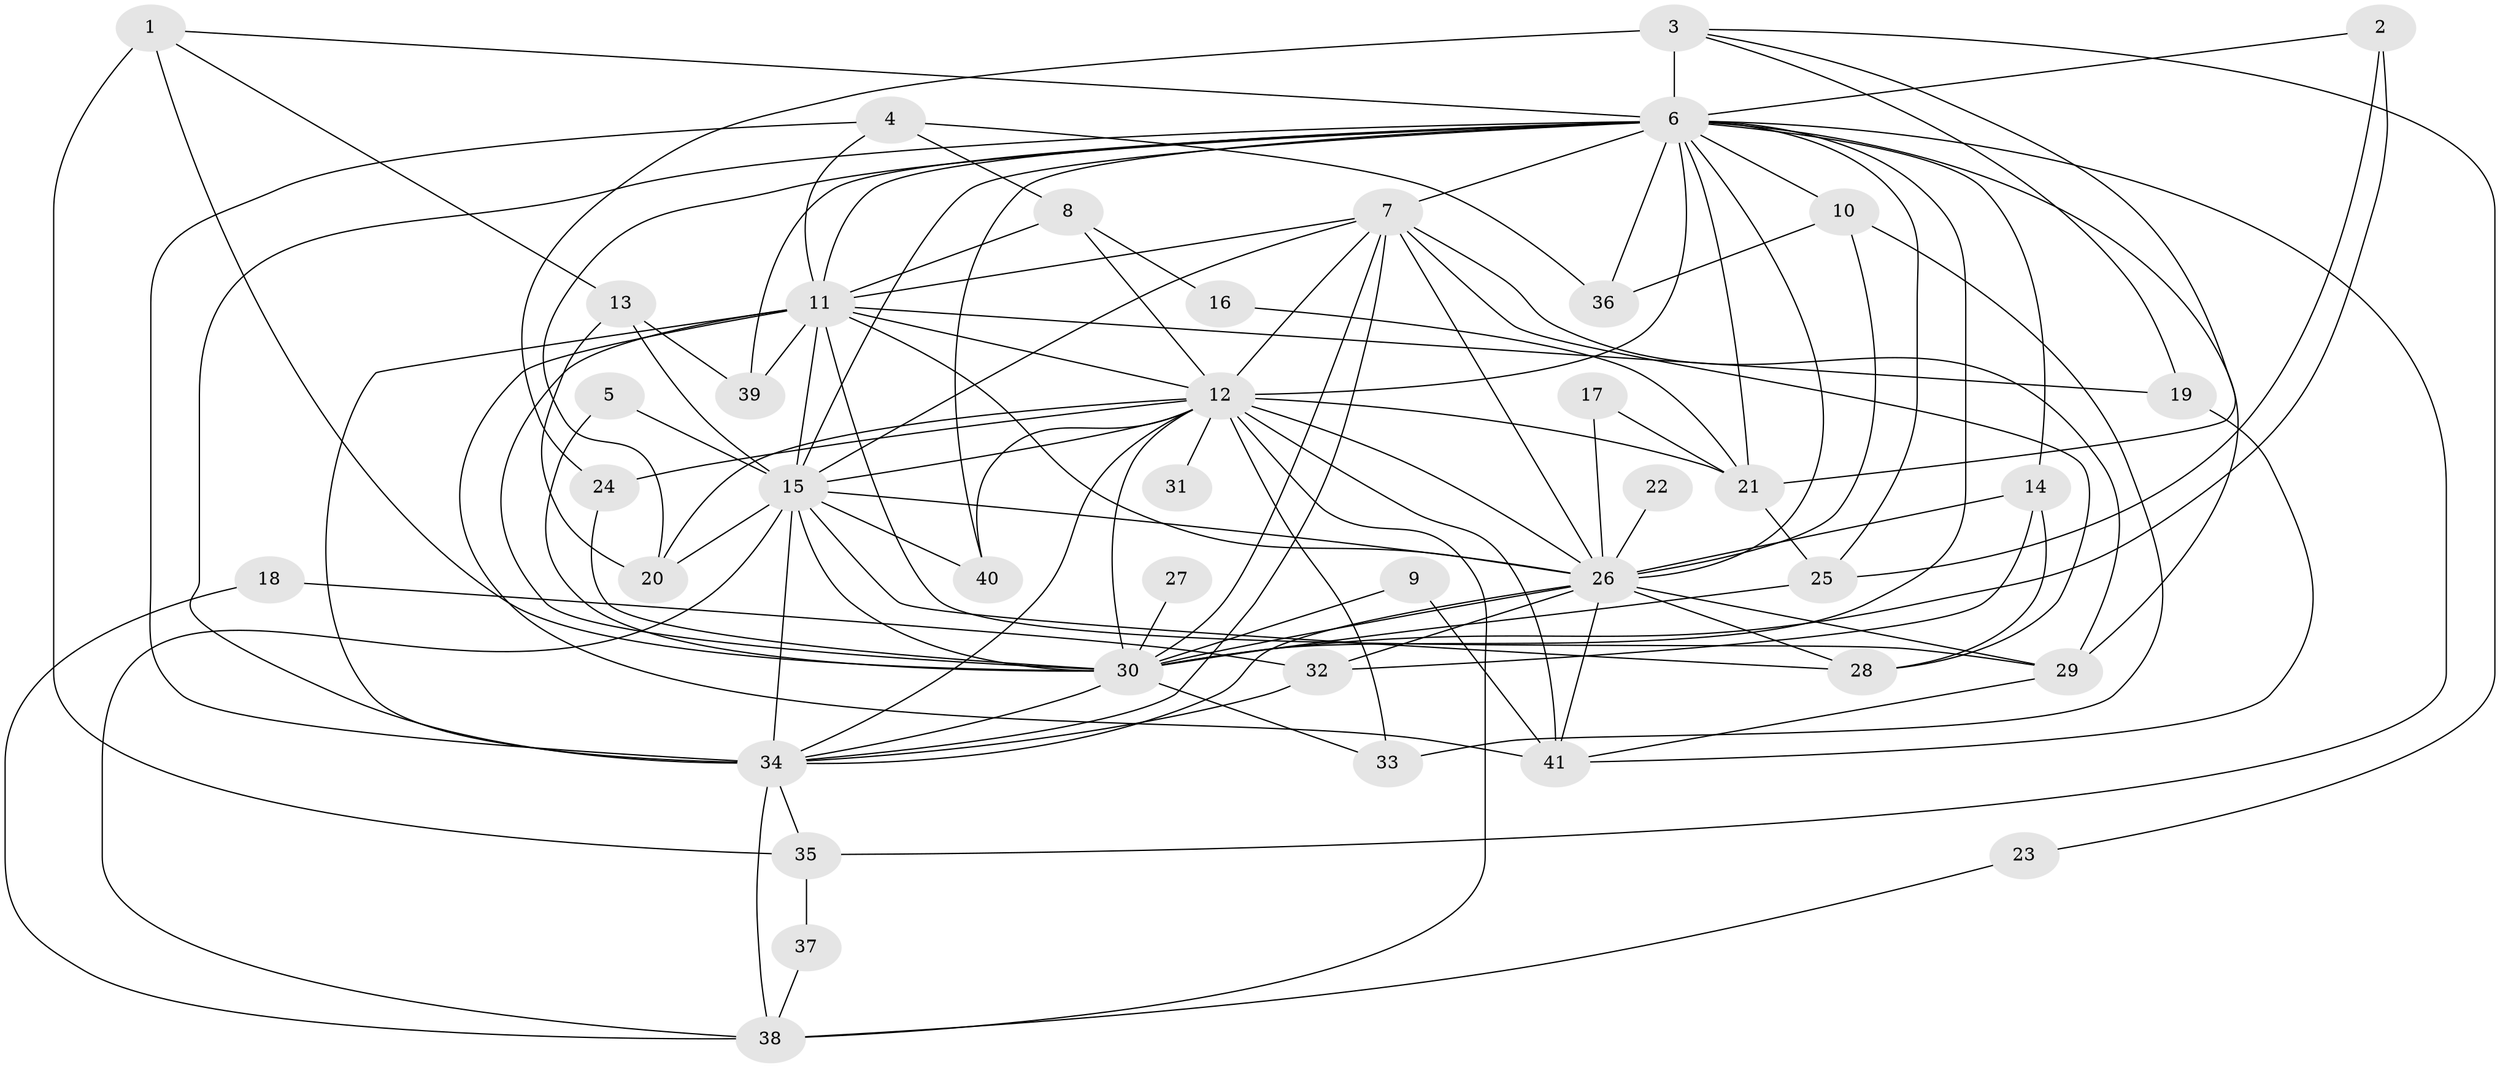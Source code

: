 // original degree distribution, {13: 0.012345679012345678, 21: 0.012345679012345678, 18: 0.012345679012345678, 20: 0.012345679012345678, 22: 0.012345679012345678, 15: 0.012345679012345678, 17: 0.012345679012345678, 14: 0.012345679012345678, 19: 0.024691358024691357, 4: 0.1111111111111111, 3: 0.1728395061728395, 2: 0.5185185185185185, 5: 0.037037037037037035, 6: 0.024691358024691357, 7: 0.012345679012345678}
// Generated by graph-tools (version 1.1) at 2025/01/03/09/25 03:01:33]
// undirected, 41 vertices, 111 edges
graph export_dot {
graph [start="1"]
  node [color=gray90,style=filled];
  1;
  2;
  3;
  4;
  5;
  6;
  7;
  8;
  9;
  10;
  11;
  12;
  13;
  14;
  15;
  16;
  17;
  18;
  19;
  20;
  21;
  22;
  23;
  24;
  25;
  26;
  27;
  28;
  29;
  30;
  31;
  32;
  33;
  34;
  35;
  36;
  37;
  38;
  39;
  40;
  41;
  1 -- 6 [weight=1.0];
  1 -- 13 [weight=1.0];
  1 -- 30 [weight=1.0];
  1 -- 35 [weight=1.0];
  2 -- 6 [weight=1.0];
  2 -- 25 [weight=1.0];
  2 -- 30 [weight=1.0];
  3 -- 6 [weight=3.0];
  3 -- 19 [weight=1.0];
  3 -- 21 [weight=1.0];
  3 -- 23 [weight=1.0];
  3 -- 24 [weight=1.0];
  4 -- 8 [weight=1.0];
  4 -- 11 [weight=1.0];
  4 -- 34 [weight=1.0];
  4 -- 36 [weight=1.0];
  5 -- 15 [weight=1.0];
  5 -- 30 [weight=1.0];
  6 -- 7 [weight=3.0];
  6 -- 10 [weight=1.0];
  6 -- 11 [weight=3.0];
  6 -- 12 [weight=3.0];
  6 -- 14 [weight=2.0];
  6 -- 15 [weight=5.0];
  6 -- 20 [weight=1.0];
  6 -- 21 [weight=2.0];
  6 -- 25 [weight=1.0];
  6 -- 26 [weight=3.0];
  6 -- 29 [weight=2.0];
  6 -- 30 [weight=5.0];
  6 -- 34 [weight=4.0];
  6 -- 35 [weight=1.0];
  6 -- 36 [weight=1.0];
  6 -- 39 [weight=1.0];
  6 -- 40 [weight=1.0];
  7 -- 11 [weight=1.0];
  7 -- 12 [weight=1.0];
  7 -- 15 [weight=2.0];
  7 -- 26 [weight=1.0];
  7 -- 28 [weight=1.0];
  7 -- 29 [weight=1.0];
  7 -- 30 [weight=1.0];
  7 -- 34 [weight=2.0];
  8 -- 11 [weight=1.0];
  8 -- 12 [weight=1.0];
  8 -- 16 [weight=1.0];
  9 -- 30 [weight=1.0];
  9 -- 41 [weight=1.0];
  10 -- 26 [weight=1.0];
  10 -- 33 [weight=1.0];
  10 -- 36 [weight=1.0];
  11 -- 12 [weight=1.0];
  11 -- 15 [weight=2.0];
  11 -- 19 [weight=1.0];
  11 -- 26 [weight=1.0];
  11 -- 29 [weight=1.0];
  11 -- 30 [weight=1.0];
  11 -- 34 [weight=1.0];
  11 -- 39 [weight=1.0];
  11 -- 41 [weight=2.0];
  12 -- 15 [weight=1.0];
  12 -- 20 [weight=1.0];
  12 -- 21 [weight=1.0];
  12 -- 24 [weight=1.0];
  12 -- 26 [weight=2.0];
  12 -- 30 [weight=2.0];
  12 -- 31 [weight=1.0];
  12 -- 33 [weight=1.0];
  12 -- 34 [weight=1.0];
  12 -- 38 [weight=1.0];
  12 -- 40 [weight=2.0];
  12 -- 41 [weight=1.0];
  13 -- 15 [weight=1.0];
  13 -- 20 [weight=1.0];
  13 -- 39 [weight=1.0];
  14 -- 26 [weight=1.0];
  14 -- 28 [weight=1.0];
  14 -- 32 [weight=1.0];
  15 -- 20 [weight=1.0];
  15 -- 26 [weight=1.0];
  15 -- 28 [weight=1.0];
  15 -- 30 [weight=1.0];
  15 -- 34 [weight=1.0];
  15 -- 38 [weight=1.0];
  15 -- 40 [weight=1.0];
  16 -- 21 [weight=1.0];
  17 -- 21 [weight=1.0];
  17 -- 26 [weight=1.0];
  18 -- 32 [weight=1.0];
  18 -- 38 [weight=1.0];
  19 -- 41 [weight=1.0];
  21 -- 25 [weight=1.0];
  22 -- 26 [weight=1.0];
  23 -- 38 [weight=1.0];
  24 -- 30 [weight=1.0];
  25 -- 30 [weight=1.0];
  26 -- 28 [weight=1.0];
  26 -- 29 [weight=1.0];
  26 -- 30 [weight=1.0];
  26 -- 32 [weight=1.0];
  26 -- 34 [weight=1.0];
  26 -- 41 [weight=1.0];
  27 -- 30 [weight=1.0];
  29 -- 41 [weight=1.0];
  30 -- 33 [weight=1.0];
  30 -- 34 [weight=1.0];
  32 -- 34 [weight=1.0];
  34 -- 35 [weight=1.0];
  34 -- 38 [weight=1.0];
  35 -- 37 [weight=1.0];
  37 -- 38 [weight=1.0];
}
